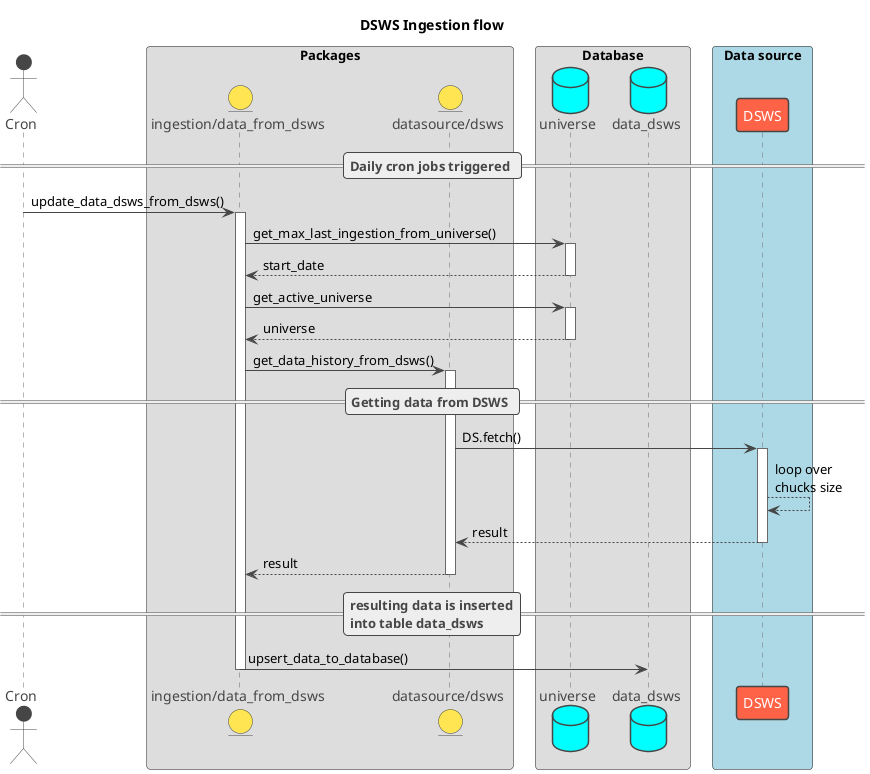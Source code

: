 @startuml "dsws ingestion flow"

title "DSWS Ingestion flow"

!theme vibrant

skinparam shadowing false
skinparam defaultFontName Ubuntu
skinparam ParticipantPadding 20
skinparam BoxPadding 10

actor Cron
box Packages
entity "ingestion/data_from_dsws" as data
entity "datasource/dsws" as dsws
end box
box "Database"
database universe
database data_dsws
end box
box "Data source" #LightBlue
participant DSWS as source
end box

== Daily cron jobs triggered ==
Cron -> data ++ : update_data_dsws_from_dsws()

data -> universe ++ : get_max_last_ingestion_from_universe()
universe --> data -- : start_date

data -> universe ++ : get_active_universe
universe --> data -- : universe

data -> dsws ++ : get_data_history_from_dsws()

== Getting data from DSWS ==
dsws -> source ++ : DS.fetch()
source --> source : loop over\nchucks size
source --> dsws -- : result

dsws --> data -- : result

== resulting data is inserted\ninto table data_dsws ==
data -> data_dsws -- : upsert_data_to_database()

@enduml
